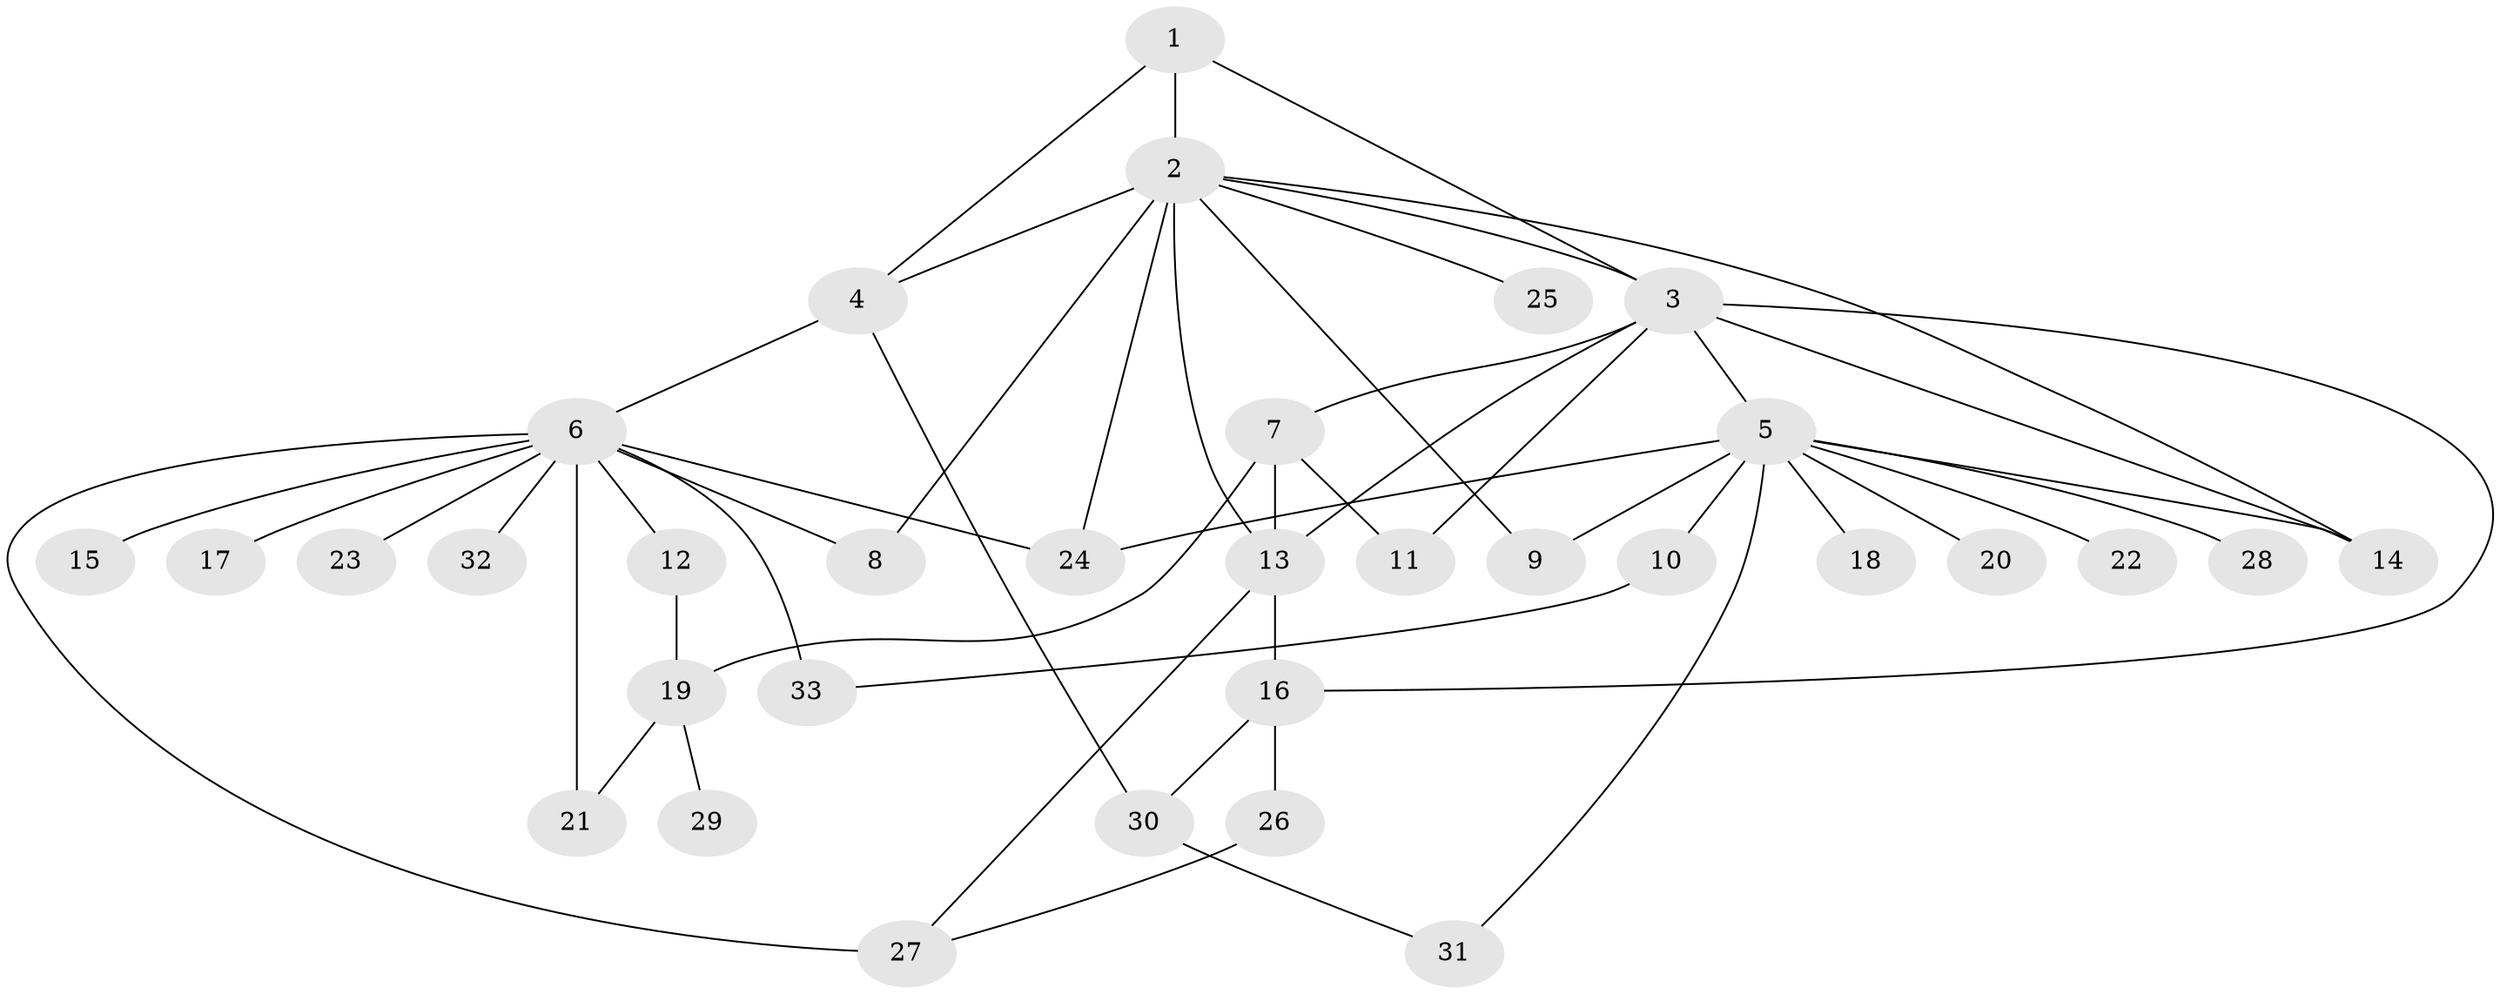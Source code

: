 // original degree distribution, {1: 0.4, 14: 0.015384615384615385, 12: 0.03076923076923077, 6: 0.015384615384615385, 11: 0.015384615384615385, 8: 0.015384615384615385, 3: 0.15384615384615385, 2: 0.2923076923076923, 4: 0.015384615384615385, 5: 0.046153846153846156}
// Generated by graph-tools (version 1.1) at 2025/35/03/09/25 02:35:48]
// undirected, 33 vertices, 51 edges
graph export_dot {
graph [start="1"]
  node [color=gray90,style=filled];
  1;
  2;
  3;
  4;
  5;
  6;
  7;
  8;
  9;
  10;
  11;
  12;
  13;
  14;
  15;
  16;
  17;
  18;
  19;
  20;
  21;
  22;
  23;
  24;
  25;
  26;
  27;
  28;
  29;
  30;
  31;
  32;
  33;
  1 -- 2 [weight=5.0];
  1 -- 3 [weight=1.0];
  1 -- 4 [weight=1.0];
  2 -- 3 [weight=1.0];
  2 -- 4 [weight=2.0];
  2 -- 8 [weight=1.0];
  2 -- 9 [weight=1.0];
  2 -- 13 [weight=1.0];
  2 -- 14 [weight=1.0];
  2 -- 24 [weight=1.0];
  2 -- 25 [weight=1.0];
  3 -- 5 [weight=2.0];
  3 -- 7 [weight=1.0];
  3 -- 11 [weight=1.0];
  3 -- 13 [weight=1.0];
  3 -- 14 [weight=1.0];
  3 -- 16 [weight=1.0];
  4 -- 6 [weight=1.0];
  4 -- 30 [weight=1.0];
  5 -- 9 [weight=1.0];
  5 -- 10 [weight=1.0];
  5 -- 14 [weight=1.0];
  5 -- 18 [weight=1.0];
  5 -- 20 [weight=1.0];
  5 -- 22 [weight=1.0];
  5 -- 24 [weight=1.0];
  5 -- 28 [weight=1.0];
  5 -- 31 [weight=1.0];
  6 -- 8 [weight=1.0];
  6 -- 12 [weight=1.0];
  6 -- 15 [weight=1.0];
  6 -- 17 [weight=1.0];
  6 -- 21 [weight=1.0];
  6 -- 23 [weight=1.0];
  6 -- 24 [weight=1.0];
  6 -- 27 [weight=1.0];
  6 -- 32 [weight=1.0];
  6 -- 33 [weight=1.0];
  7 -- 11 [weight=1.0];
  7 -- 13 [weight=4.0];
  7 -- 19 [weight=1.0];
  10 -- 33 [weight=1.0];
  12 -- 19 [weight=1.0];
  13 -- 16 [weight=1.0];
  13 -- 27 [weight=1.0];
  16 -- 26 [weight=1.0];
  16 -- 30 [weight=1.0];
  19 -- 21 [weight=1.0];
  19 -- 29 [weight=1.0];
  26 -- 27 [weight=1.0];
  30 -- 31 [weight=1.0];
}
